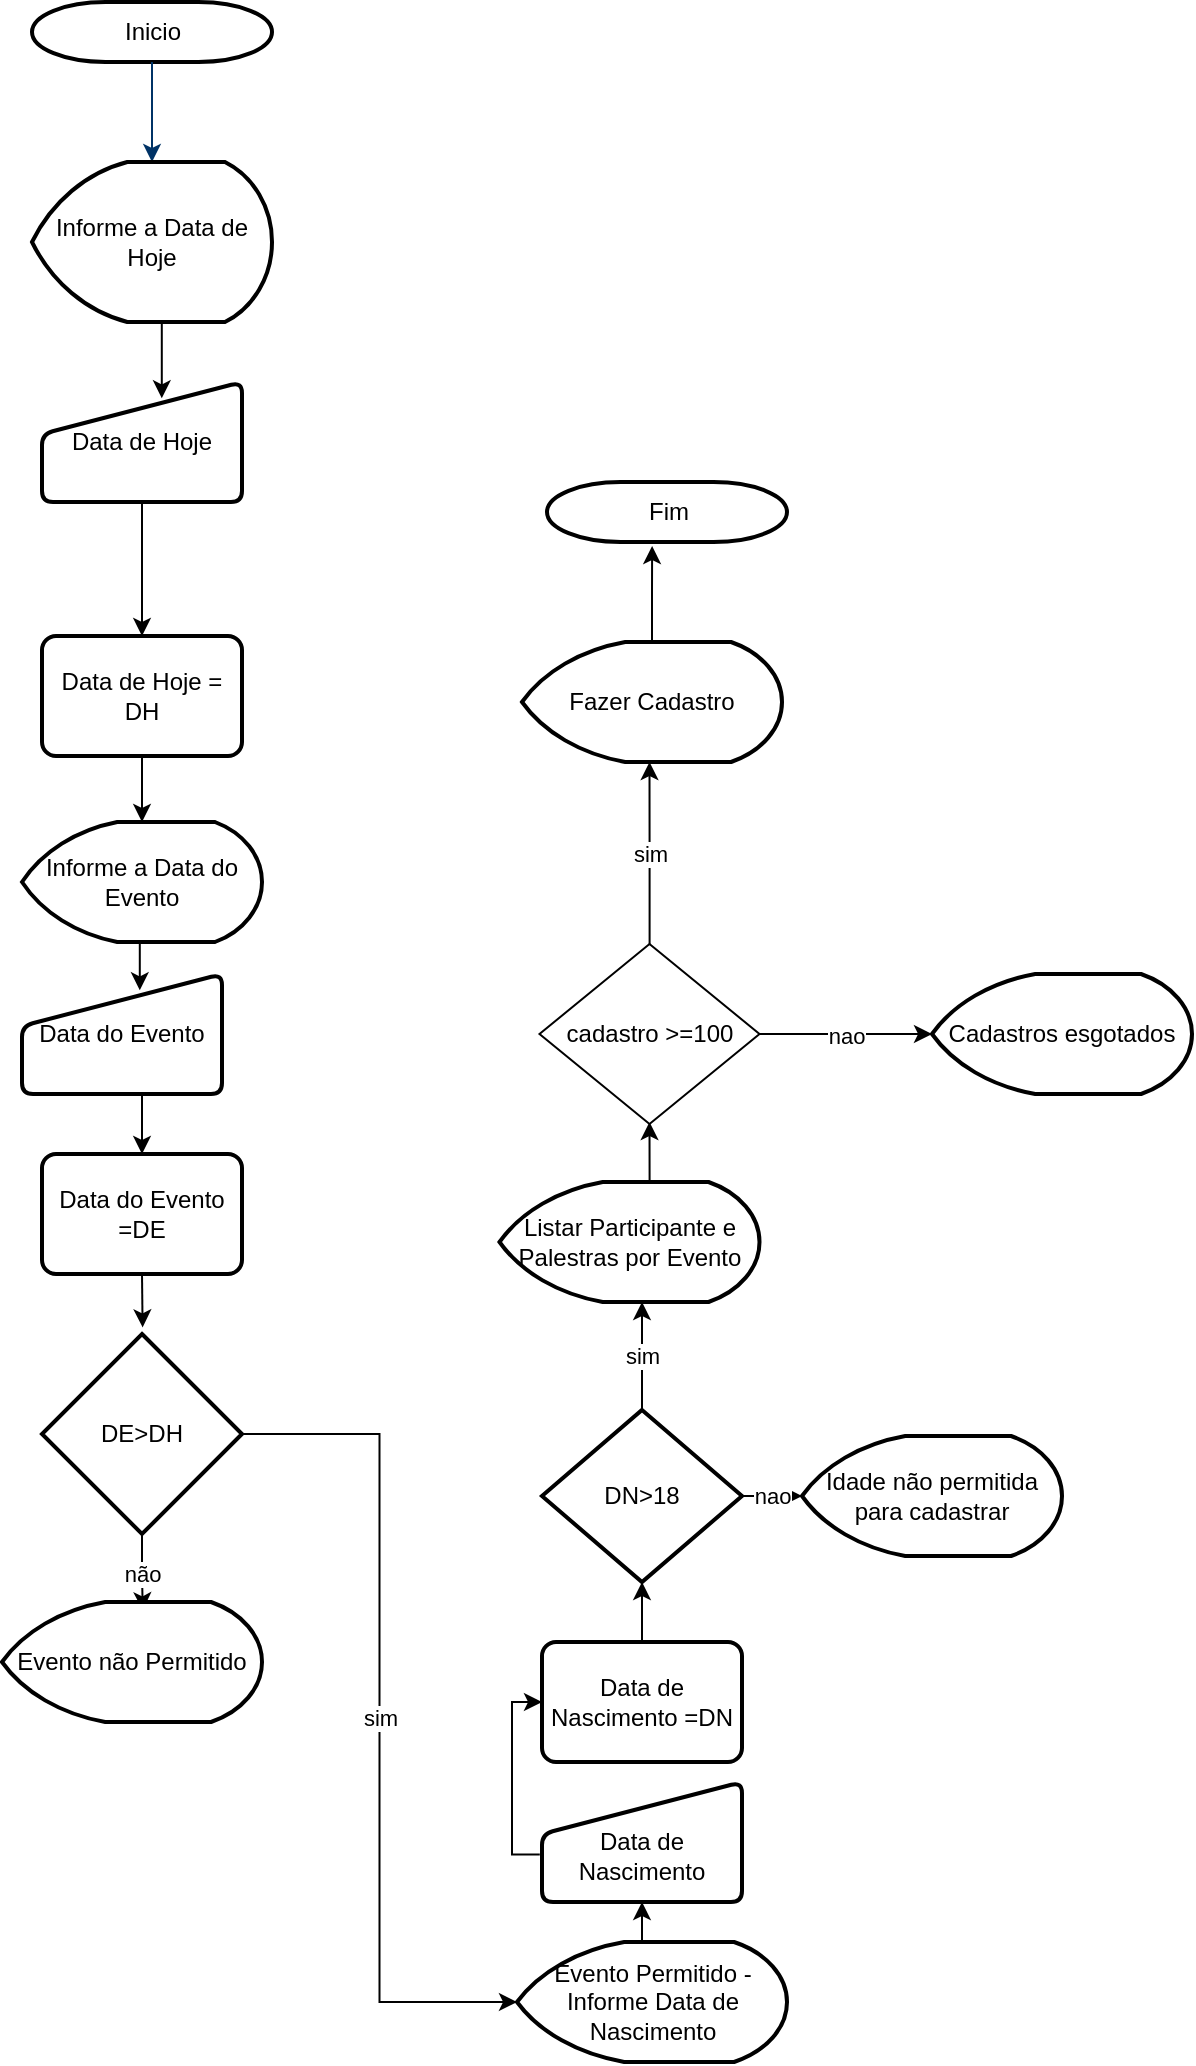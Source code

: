 <mxfile version="15.9.1" type="github">
  <diagram id="366FSIkHeRsNnDpvFd8I" name="Page-1">
    <mxGraphModel dx="942" dy="1694" grid="1" gridSize="10" guides="1" tooltips="1" connect="1" arrows="1" fold="1" page="1" pageScale="1" pageWidth="827" pageHeight="1169" math="0" shadow="0">
      <root>
        <mxCell id="0" />
        <mxCell id="1" parent="0" />
        <mxCell id="IClxwsaZf7oIu3q87QGM-1" value="Inicio" style="shape=mxgraph.flowchart.terminator;strokeWidth=2;gradientColor=none;gradientDirection=north;fontStyle=0;html=1;" parent="1" vertex="1">
          <mxGeometry x="110" y="-790" width="120" height="30" as="geometry" />
        </mxCell>
        <mxCell id="IClxwsaZf7oIu3q87QGM-2" style="fontStyle=1;strokeColor=#003366;strokeWidth=1;html=1;entryX=0.5;entryY=0;entryDx=0;entryDy=0;entryPerimeter=0;" parent="1" source="IClxwsaZf7oIu3q87QGM-1" target="IClxwsaZf7oIu3q87QGM-4" edge="1">
          <mxGeometry relative="1" as="geometry">
            <mxPoint x="180" y="80" as="targetPoint" />
          </mxGeometry>
        </mxCell>
        <mxCell id="IClxwsaZf7oIu3q87QGM-3" style="edgeStyle=orthogonalEdgeStyle;rounded=0;orthogonalLoop=1;jettySize=auto;html=1;exitX=0.5;exitY=1;exitDx=0;exitDy=0;exitPerimeter=0;entryX=0.599;entryY=0.136;entryDx=0;entryDy=0;entryPerimeter=0;" parent="1" source="IClxwsaZf7oIu3q87QGM-4" target="IClxwsaZf7oIu3q87QGM-6" edge="1">
          <mxGeometry relative="1" as="geometry" />
        </mxCell>
        <mxCell id="IClxwsaZf7oIu3q87QGM-4" value="Informe a Data de Hoje" style="strokeWidth=2;html=1;shape=mxgraph.flowchart.display;whiteSpace=wrap;" parent="1" vertex="1">
          <mxGeometry x="110" y="-710" width="120" height="80" as="geometry" />
        </mxCell>
        <mxCell id="IClxwsaZf7oIu3q87QGM-5" style="edgeStyle=orthogonalEdgeStyle;rounded=0;orthogonalLoop=1;jettySize=auto;html=1;exitX=0.5;exitY=1;exitDx=0;exitDy=0;entryX=0.5;entryY=0;entryDx=0;entryDy=0;" parent="1" source="IClxwsaZf7oIu3q87QGM-6" target="IClxwsaZf7oIu3q87QGM-7" edge="1">
          <mxGeometry relative="1" as="geometry" />
        </mxCell>
        <mxCell id="IClxwsaZf7oIu3q87QGM-6" value="Data de Hoje" style="html=1;strokeWidth=2;shape=manualInput;whiteSpace=wrap;rounded=1;size=26;arcSize=11;" parent="1" vertex="1">
          <mxGeometry x="115" y="-600" width="100" height="60" as="geometry" />
        </mxCell>
        <mxCell id="IClxwsaZf7oIu3q87QGM-46" style="edgeStyle=orthogonalEdgeStyle;rounded=0;orthogonalLoop=1;jettySize=auto;html=1;exitX=0.5;exitY=1;exitDx=0;exitDy=0;entryX=0.5;entryY=0;entryDx=0;entryDy=0;entryPerimeter=0;" parent="1" source="IClxwsaZf7oIu3q87QGM-7" target="IClxwsaZf7oIu3q87QGM-9" edge="1">
          <mxGeometry relative="1" as="geometry" />
        </mxCell>
        <mxCell id="IClxwsaZf7oIu3q87QGM-7" value="Data de Hoje = DH" style="rounded=1;whiteSpace=wrap;html=1;absoluteArcSize=1;arcSize=14;strokeWidth=2;" parent="1" vertex="1">
          <mxGeometry x="115" y="-473" width="100" height="60" as="geometry" />
        </mxCell>
        <mxCell id="IClxwsaZf7oIu3q87QGM-8" style="edgeStyle=orthogonalEdgeStyle;rounded=0;orthogonalLoop=1;jettySize=auto;html=1;exitX=0.5;exitY=1;exitDx=0;exitDy=0;exitPerimeter=0;entryX=0.589;entryY=0.136;entryDx=0;entryDy=0;entryPerimeter=0;" parent="1" source="IClxwsaZf7oIu3q87QGM-9" target="IClxwsaZf7oIu3q87QGM-11" edge="1">
          <mxGeometry relative="1" as="geometry" />
        </mxCell>
        <mxCell id="IClxwsaZf7oIu3q87QGM-9" value="Informe a Data do Evento" style="strokeWidth=2;html=1;shape=mxgraph.flowchart.display;whiteSpace=wrap;" parent="1" vertex="1">
          <mxGeometry x="105" y="-380" width="120" height="60" as="geometry" />
        </mxCell>
        <mxCell id="IClxwsaZf7oIu3q87QGM-10" style="edgeStyle=orthogonalEdgeStyle;rounded=0;orthogonalLoop=1;jettySize=auto;html=1;exitX=0.5;exitY=1;exitDx=0;exitDy=0;entryX=0.5;entryY=0;entryDx=0;entryDy=0;" parent="1" source="IClxwsaZf7oIu3q87QGM-11" target="IClxwsaZf7oIu3q87QGM-13" edge="1">
          <mxGeometry relative="1" as="geometry" />
        </mxCell>
        <mxCell id="IClxwsaZf7oIu3q87QGM-11" value="Data do Evento" style="html=1;strokeWidth=2;shape=manualInput;whiteSpace=wrap;rounded=1;size=26;arcSize=11;" parent="1" vertex="1">
          <mxGeometry x="105" y="-304" width="100" height="60" as="geometry" />
        </mxCell>
        <mxCell id="IClxwsaZf7oIu3q87QGM-12" style="edgeStyle=orthogonalEdgeStyle;rounded=0;orthogonalLoop=1;jettySize=auto;html=1;exitX=0.5;exitY=1;exitDx=0;exitDy=0;entryX=0.503;entryY=-0.033;entryDx=0;entryDy=0;entryPerimeter=0;" parent="1" source="IClxwsaZf7oIu3q87QGM-13" target="IClxwsaZf7oIu3q87QGM-16" edge="1">
          <mxGeometry relative="1" as="geometry" />
        </mxCell>
        <mxCell id="IClxwsaZf7oIu3q87QGM-13" value="Data do Evento =DE" style="rounded=1;whiteSpace=wrap;html=1;absoluteArcSize=1;arcSize=14;strokeWidth=2;" parent="1" vertex="1">
          <mxGeometry x="115" y="-214" width="100" height="60" as="geometry" />
        </mxCell>
        <mxCell id="IClxwsaZf7oIu3q87QGM-14" value="não" style="edgeStyle=orthogonalEdgeStyle;rounded=0;orthogonalLoop=1;jettySize=auto;html=1;entryX=0.426;entryY=-0.031;entryDx=0;entryDy=0;entryPerimeter=0;" parent="1" source="IClxwsaZf7oIu3q87QGM-16" edge="1">
          <mxGeometry relative="1" as="geometry">
            <mxPoint x="165.38" y="14.14" as="targetPoint" />
          </mxGeometry>
        </mxCell>
        <mxCell id="IClxwsaZf7oIu3q87QGM-15" value="sim" style="edgeStyle=orthogonalEdgeStyle;rounded=0;orthogonalLoop=1;jettySize=auto;html=1;entryX=0;entryY=0.5;entryDx=0;entryDy=0;entryPerimeter=0;" parent="1" source="IClxwsaZf7oIu3q87QGM-16" target="IClxwsaZf7oIu3q87QGM-18" edge="1">
          <mxGeometry relative="1" as="geometry" />
        </mxCell>
        <mxCell id="IClxwsaZf7oIu3q87QGM-16" value="DE&amp;gt;DH" style="strokeWidth=2;html=1;shape=mxgraph.flowchart.decision;whiteSpace=wrap;" parent="1" vertex="1">
          <mxGeometry x="115" y="-124" width="100" height="100" as="geometry" />
        </mxCell>
        <mxCell id="IClxwsaZf7oIu3q87QGM-17" style="edgeStyle=orthogonalEdgeStyle;rounded=0;orthogonalLoop=1;jettySize=auto;html=1;entryX=0.5;entryY=1;entryDx=0;entryDy=0;" parent="1" target="IClxwsaZf7oIu3q87QGM-20" edge="1">
          <mxGeometry relative="1" as="geometry">
            <mxPoint x="415" y="180" as="sourcePoint" />
          </mxGeometry>
        </mxCell>
        <mxCell id="IClxwsaZf7oIu3q87QGM-18" value="Evento Permitido -Informe Data de Nascimento" style="strokeWidth=2;html=1;shape=mxgraph.flowchart.display;whiteSpace=wrap;" parent="1" vertex="1">
          <mxGeometry x="352.5" y="180" width="135" height="60" as="geometry" />
        </mxCell>
        <mxCell id="IClxwsaZf7oIu3q87QGM-19" style="edgeStyle=orthogonalEdgeStyle;rounded=0;orthogonalLoop=1;jettySize=auto;html=1;entryX=0;entryY=0.5;entryDx=0;entryDy=0;exitX=-0.011;exitY=0.604;exitDx=0;exitDy=0;exitPerimeter=0;" parent="1" source="IClxwsaZf7oIu3q87QGM-20" target="IClxwsaZf7oIu3q87QGM-22" edge="1">
          <mxGeometry relative="1" as="geometry">
            <mxPoint x="350" y="50" as="targetPoint" />
            <Array as="points">
              <mxPoint x="350" y="136" />
              <mxPoint x="350" y="60" />
            </Array>
          </mxGeometry>
        </mxCell>
        <mxCell id="IClxwsaZf7oIu3q87QGM-20" value="&amp;nbsp;&lt;br&gt;Data de Nascimento" style="html=1;strokeWidth=2;shape=manualInput;whiteSpace=wrap;rounded=1;size=26;arcSize=11;" parent="1" vertex="1">
          <mxGeometry x="365" y="100" width="100" height="60" as="geometry" />
        </mxCell>
        <mxCell id="IClxwsaZf7oIu3q87QGM-21" style="edgeStyle=orthogonalEdgeStyle;rounded=0;orthogonalLoop=1;jettySize=auto;html=1;" parent="1" source="IClxwsaZf7oIu3q87QGM-22" edge="1">
          <mxGeometry relative="1" as="geometry">
            <mxPoint x="415" as="targetPoint" />
          </mxGeometry>
        </mxCell>
        <mxCell id="IClxwsaZf7oIu3q87QGM-22" value="Data de Nascimento =DN" style="rounded=1;whiteSpace=wrap;html=1;absoluteArcSize=1;arcSize=14;strokeWidth=2;" parent="1" vertex="1">
          <mxGeometry x="365" y="30" width="100" height="60" as="geometry" />
        </mxCell>
        <mxCell id="IClxwsaZf7oIu3q87QGM-23" value="nao" style="edgeStyle=orthogonalEdgeStyle;rounded=0;orthogonalLoop=1;jettySize=auto;html=1;entryX=0;entryY=0.5;entryDx=0;entryDy=0;entryPerimeter=0;" parent="1" source="IClxwsaZf7oIu3q87QGM-25" target="IClxwsaZf7oIu3q87QGM-26" edge="1">
          <mxGeometry relative="1" as="geometry" />
        </mxCell>
        <mxCell id="IClxwsaZf7oIu3q87QGM-24" value="sim" style="edgeStyle=orthogonalEdgeStyle;rounded=0;orthogonalLoop=1;jettySize=auto;html=1;" parent="1" source="IClxwsaZf7oIu3q87QGM-25" edge="1">
          <mxGeometry relative="1" as="geometry">
            <mxPoint x="415" y="-140" as="targetPoint" />
            <Array as="points">
              <mxPoint x="415" y="-140" />
              <mxPoint x="415" y="-140" />
            </Array>
          </mxGeometry>
        </mxCell>
        <mxCell id="IClxwsaZf7oIu3q87QGM-25" value="DN&amp;gt;18" style="strokeWidth=2;html=1;shape=mxgraph.flowchart.decision;whiteSpace=wrap;" parent="1" vertex="1">
          <mxGeometry x="365" y="-86" width="100" height="86" as="geometry" />
        </mxCell>
        <mxCell id="IClxwsaZf7oIu3q87QGM-26" value="Idade não permitida para cadastrar" style="strokeWidth=2;html=1;shape=mxgraph.flowchart.display;whiteSpace=wrap;" parent="1" vertex="1">
          <mxGeometry x="495" y="-73" width="130" height="60" as="geometry" />
        </mxCell>
        <mxCell id="IClxwsaZf7oIu3q87QGM-48" style="edgeStyle=orthogonalEdgeStyle;rounded=0;orthogonalLoop=1;jettySize=auto;html=1;entryX=0.438;entryY=1.067;entryDx=0;entryDy=0;entryPerimeter=0;" parent="1" source="IClxwsaZf7oIu3q87QGM-28" target="IClxwsaZf7oIu3q87QGM-47" edge="1">
          <mxGeometry relative="1" as="geometry" />
        </mxCell>
        <mxCell id="IClxwsaZf7oIu3q87QGM-28" value="Fazer Cadastro" style="strokeWidth=2;html=1;shape=mxgraph.flowchart.display;whiteSpace=wrap;" parent="1" vertex="1">
          <mxGeometry x="355" y="-470" width="130" height="60" as="geometry" />
        </mxCell>
        <mxCell id="IClxwsaZf7oIu3q87QGM-29" style="edgeStyle=orthogonalEdgeStyle;rounded=0;orthogonalLoop=1;jettySize=auto;html=1;exitX=0.5;exitY=0;exitDx=0;exitDy=0;entryX=0.5;entryY=1;entryDx=0;entryDy=0;" parent="1" edge="1">
          <mxGeometry relative="1" as="geometry">
            <mxPoint x="417.5" y="-200" as="sourcePoint" />
            <mxPoint x="418.75" y="-230" as="targetPoint" />
          </mxGeometry>
        </mxCell>
        <mxCell id="IClxwsaZf7oIu3q87QGM-43" value="nao" style="edgeStyle=orthogonalEdgeStyle;rounded=0;orthogonalLoop=1;jettySize=auto;html=1;" parent="1" source="IClxwsaZf7oIu3q87QGM-35" edge="1">
          <mxGeometry relative="1" as="geometry">
            <mxPoint x="560" y="-274" as="targetPoint" />
          </mxGeometry>
        </mxCell>
        <mxCell id="IClxwsaZf7oIu3q87QGM-45" value="sim" style="edgeStyle=orthogonalEdgeStyle;rounded=0;orthogonalLoop=1;jettySize=auto;html=1;" parent="1" source="IClxwsaZf7oIu3q87QGM-35" edge="1">
          <mxGeometry relative="1" as="geometry">
            <mxPoint x="418.75" y="-410" as="targetPoint" />
          </mxGeometry>
        </mxCell>
        <mxCell id="IClxwsaZf7oIu3q87QGM-35" value="cadastro &amp;gt;=100" style="rhombus;whiteSpace=wrap;html=1;" parent="1" vertex="1">
          <mxGeometry x="363.75" y="-319" width="110" height="90" as="geometry" />
        </mxCell>
        <mxCell id="IClxwsaZf7oIu3q87QGM-40" value="Cadastros esgotados" style="strokeWidth=2;html=1;shape=mxgraph.flowchart.display;whiteSpace=wrap;" parent="1" vertex="1">
          <mxGeometry x="560" y="-304" width="130" height="60" as="geometry" />
        </mxCell>
        <mxCell id="IClxwsaZf7oIu3q87QGM-41" value="Evento não Permitido" style="strokeWidth=2;html=1;shape=mxgraph.flowchart.display;whiteSpace=wrap;" parent="1" vertex="1">
          <mxGeometry x="95" y="10" width="130" height="60" as="geometry" />
        </mxCell>
        <mxCell id="IClxwsaZf7oIu3q87QGM-42" value="Listar Participante e Palestras por Evento" style="strokeWidth=2;html=1;shape=mxgraph.flowchart.display;whiteSpace=wrap;" parent="1" vertex="1">
          <mxGeometry x="343.75" y="-200" width="130" height="60" as="geometry" />
        </mxCell>
        <mxCell id="IClxwsaZf7oIu3q87QGM-47" value="Fim" style="shape=mxgraph.flowchart.terminator;strokeWidth=2;gradientColor=none;gradientDirection=north;fontStyle=0;html=1;" parent="1" vertex="1">
          <mxGeometry x="367.5" y="-550" width="120" height="30" as="geometry" />
        </mxCell>
      </root>
    </mxGraphModel>
  </diagram>
</mxfile>
